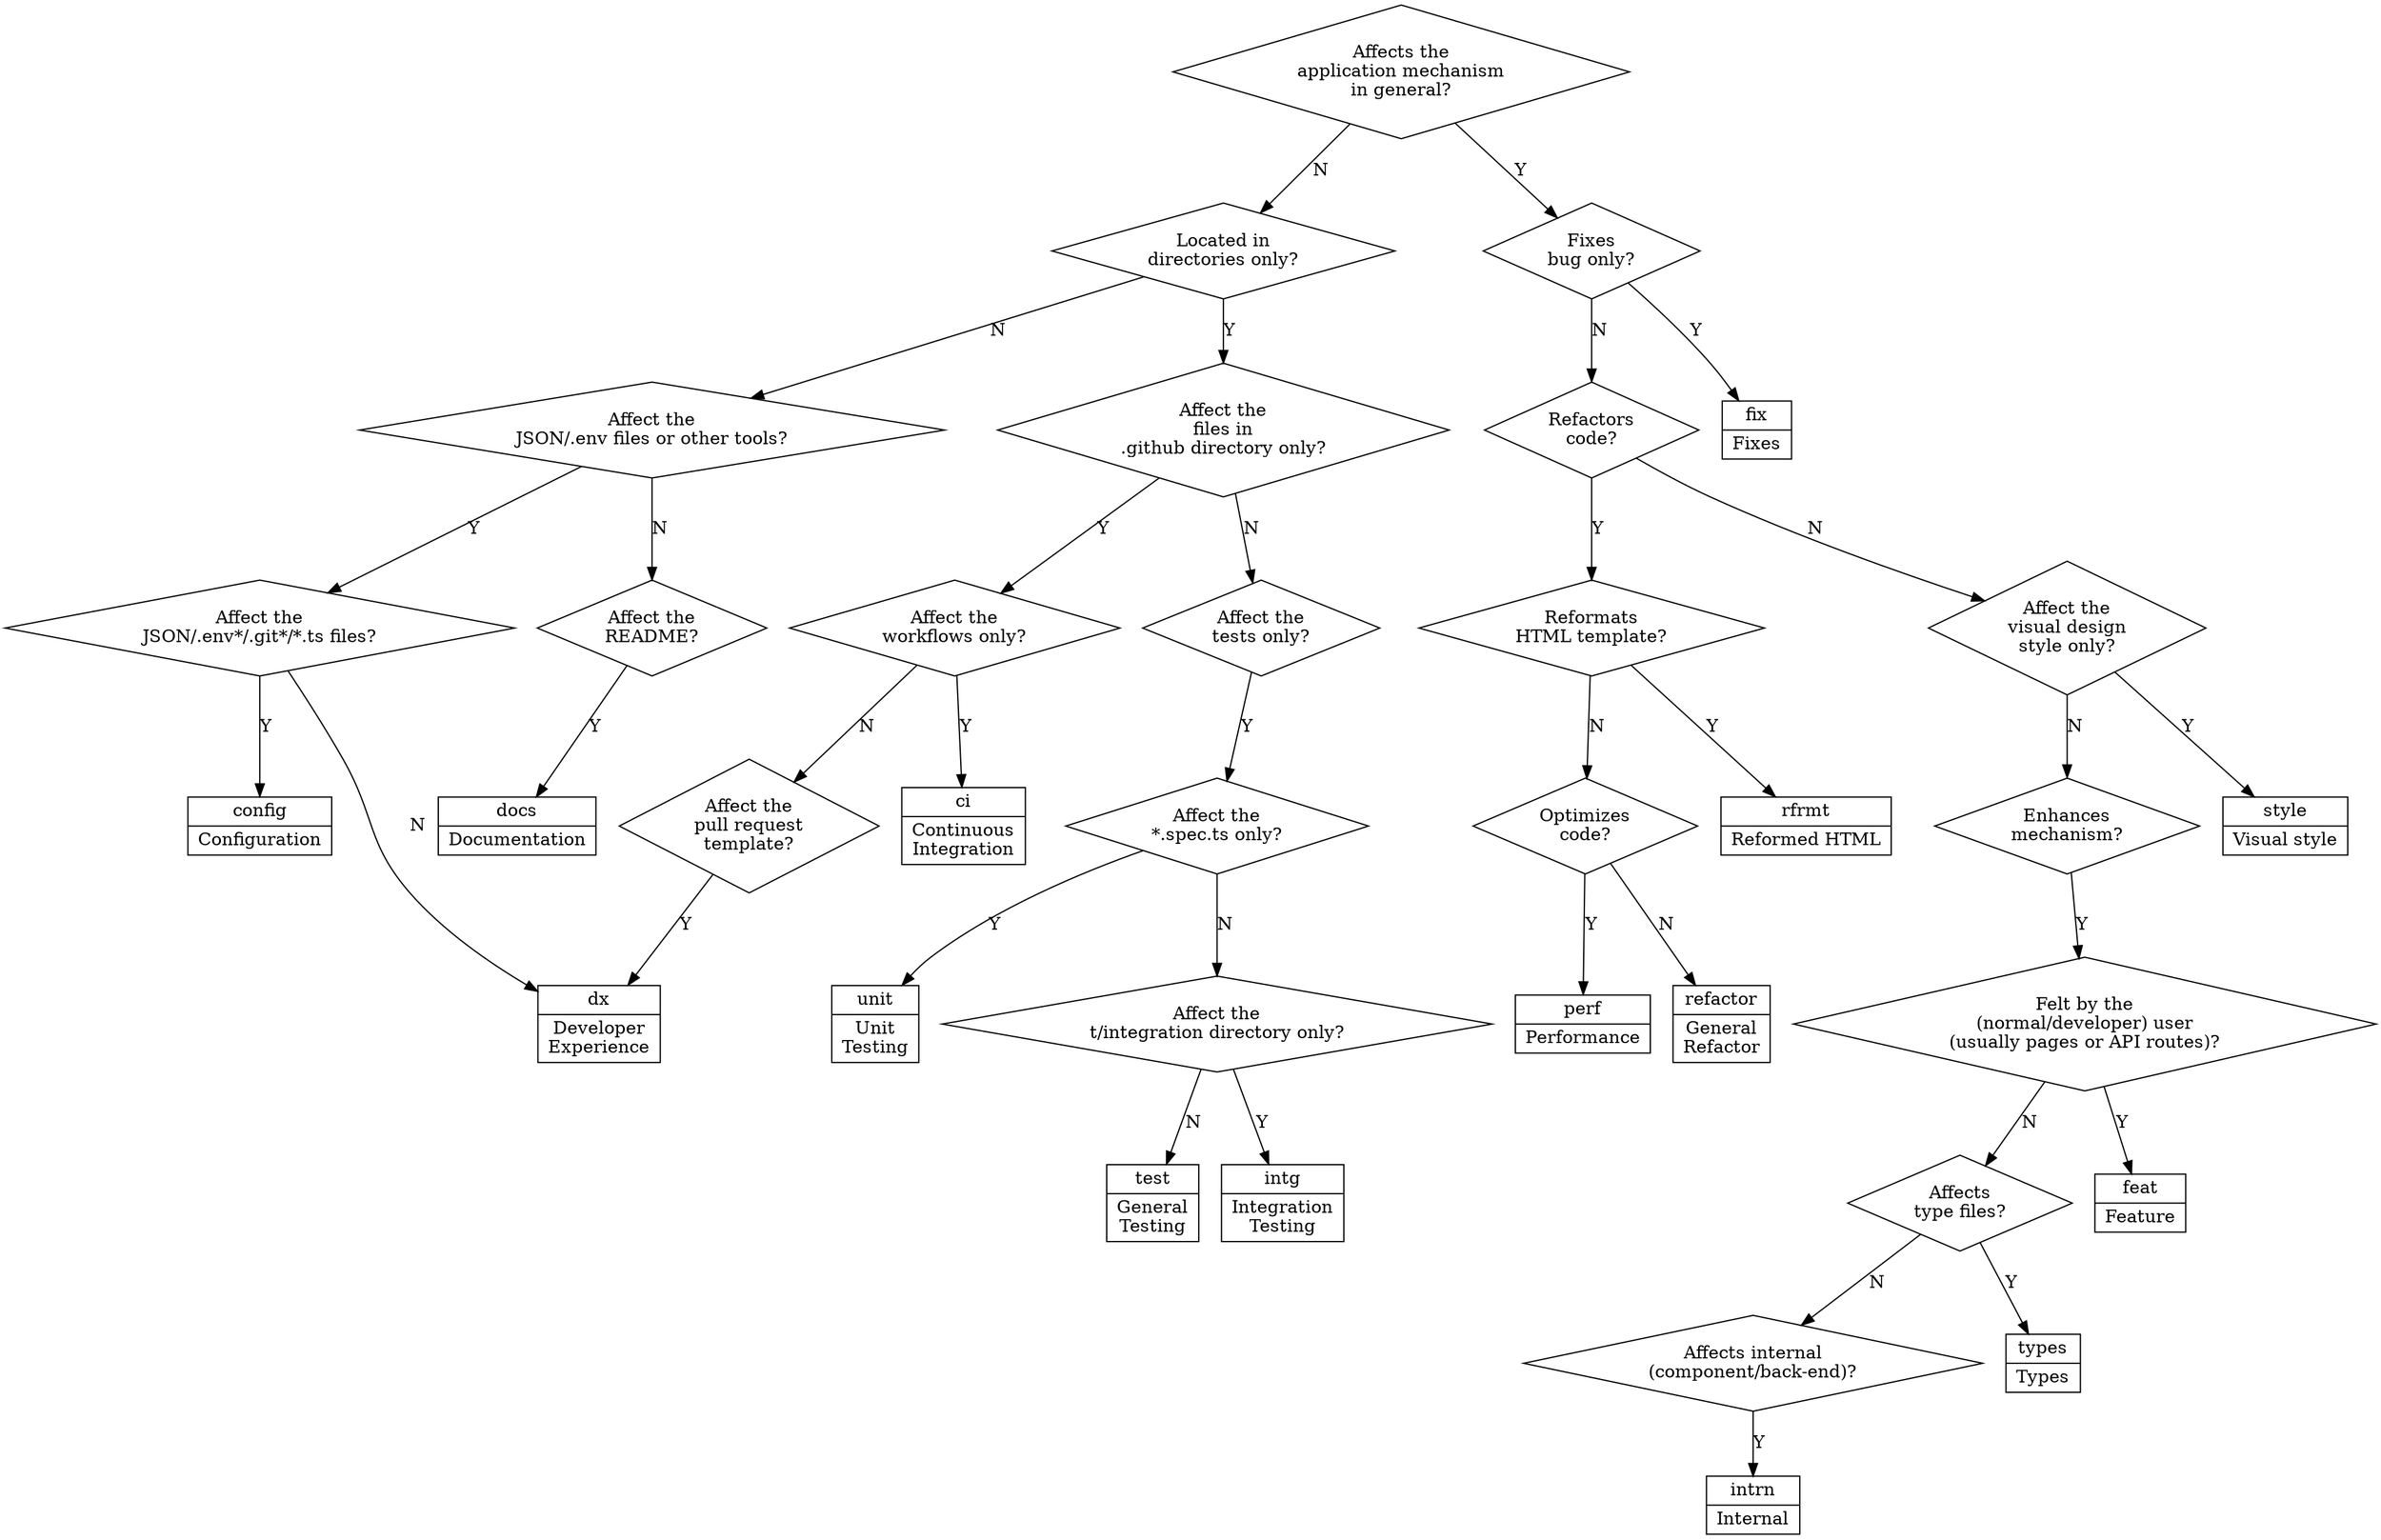 // Command to compile: dot -T png dx/type-scope_guide.dot -o dx/type-scope_guide.png
digraph {
	node [ shape="record" ]

	{
		node [ shape = "diamond" ]
		affects_application [ label = "Affects the\napplication mechanism\nin general?" ]
		is_directory_only [ label = "Located in\ndirectories only?" ]
		affects_tooling [ label = "Affect the\nJSON/.env files or other tools?" ]
		affects_config [ label = "Affect the\nJSON/.env*/.git*/*.ts files?" ]
		affects_readme [ label = "Affect the\nREADME?" ]
		affects_workflow_or_template [ label = "Affect the\nfiles in\n.github directory only?" ]
		affects_tests [ label = "Affect the\ntests only?" ]
		affects_unit_tests [ label = "Affect the\n*.spec.ts only?" ]
		affects_intg_tests [ label = "Affect the\nt/integration directory only?" ]
		affects_ci [ label = "Affect the\nworkflows only?" ]
		affects_pr_template [ label = "Affect the\npull request\ntemplate?" ]
		squash_bug [ label = "Fixes\nbug only?" ]
		refactor_code [ label = "Refactors\ncode?" ]
		affects_html_structure [ label = "Reformats\nHTML template?" ]
		optimize_code [ label = "Optimizes\ncode?" ]
		affects_style [ label = "Affect the\nvisual design\nstyle only?" ]
		does_enhance [ label = "Enhances\nmechanism?" ]
		affects_user [
			label = "Felt by the\n(normal/developer) user\n(usually pages or API routes)?"
		]
		affects_types [ label = "Affects\ntype files?" ]
		affects_internals [ label = "Affects internal\n(component/back-end)?" ]
	}

	config [ label = "{config|Configuration}" ]
	docs [ label = "{docs|Documentation}" ]
	ci [ label = "{ci|Continuous\nIntegration}" ]
	dx [ label = "{dx|Developer\nExperience}" ]
	style [ label = "{style|Visual style}" ]
	test [ label = "{test|General\nTesting}" ]
	unit [ label = "{unit|Unit\nTesting}" ]
	intg [ label = "{intg|Integration\nTesting}" ]
	fix [ label = "{fix|Fixes}" ]
	refactor [ label = "{refactor|General\nRefactor}" ]
	perf [ label = "{perf|Performance}" ]
	rfrmt [ label = "{rfrmt|Reformed HTML}" ]
	feat [ label = "{feat|Feature}" ]
	types [ label = "{types|Types}" ]
	intrn [ label = "{intrn|Internal}" ]

	{
		edge [ label = "Y" ]
		affects_application -> squash_bug
		is_directory_only -> affects_workflow_or_template
		affects_workflow_or_template -> affects_ci
		affects_tooling -> affects_config
		affects_config -> config
		affects_readme -> docs
		affects_ci -> ci
		affects_pr_template -> dx
		affects_tests -> affects_unit_tests
		affects_unit_tests -> unit
		affects_intg_tests -> intg
		squash_bug -> fix
		refactor_code -> affects_html_structure
		affects_html_structure -> rfrmt
		optimize_code -> perf
		affects_style -> style
		does_enhance -> affects_user
		affects_user -> feat
		affects_types -> types
		affects_internals -> intrn
	}

	{
		edge [ label = "N" ]
		affects_application -> is_directory_only
		is_directory_only -> affects_tooling
		affects_tooling -> affects_readme
		affects_workflow_or_template -> affects_tests
		affects_ci -> affects_pr_template
		affects_config -> dx
		affects_unit_tests -> affects_intg_tests
		affects_intg_tests -> test
		squash_bug -> refactor_code
		affects_html_structure -> optimize_code
		optimize_code -> refactor
		refactor_code -> affects_style
		affects_style -> does_enhance
		affects_user -> affects_types
		affects_types -> affects_internals
	}
}
